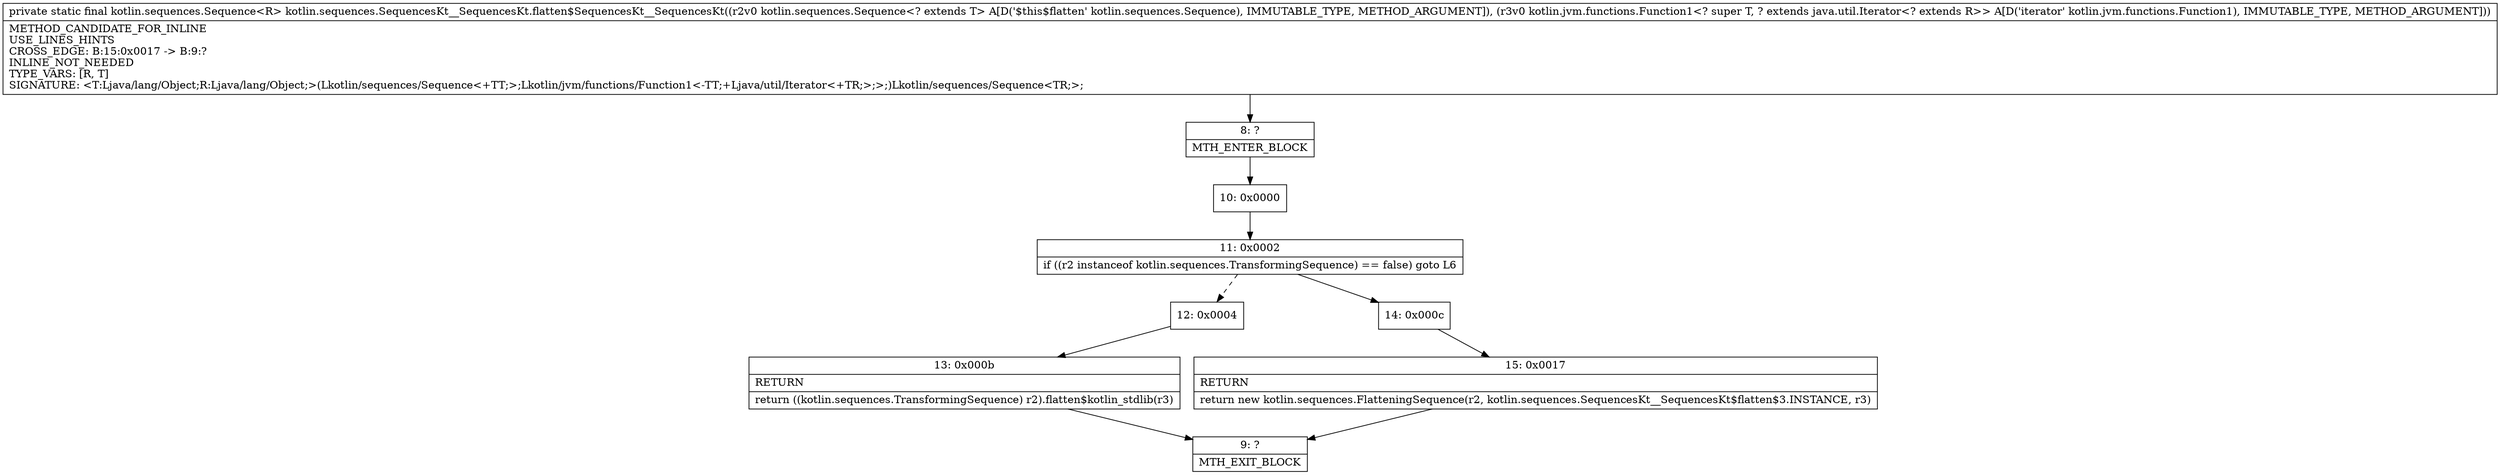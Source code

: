 digraph "CFG forkotlin.sequences.SequencesKt__SequencesKt.flatten$SequencesKt__SequencesKt(Lkotlin\/sequences\/Sequence;Lkotlin\/jvm\/functions\/Function1;)Lkotlin\/sequences\/Sequence;" {
Node_8 [shape=record,label="{8\:\ ?|MTH_ENTER_BLOCK\l}"];
Node_10 [shape=record,label="{10\:\ 0x0000}"];
Node_11 [shape=record,label="{11\:\ 0x0002|if ((r2 instanceof kotlin.sequences.TransformingSequence) == false) goto L6\l}"];
Node_12 [shape=record,label="{12\:\ 0x0004}"];
Node_13 [shape=record,label="{13\:\ 0x000b|RETURN\l|return ((kotlin.sequences.TransformingSequence) r2).flatten$kotlin_stdlib(r3)\l}"];
Node_9 [shape=record,label="{9\:\ ?|MTH_EXIT_BLOCK\l}"];
Node_14 [shape=record,label="{14\:\ 0x000c}"];
Node_15 [shape=record,label="{15\:\ 0x0017|RETURN\l|return new kotlin.sequences.FlatteningSequence(r2, kotlin.sequences.SequencesKt__SequencesKt$flatten$3.INSTANCE, r3)\l}"];
MethodNode[shape=record,label="{private static final kotlin.sequences.Sequence\<R\> kotlin.sequences.SequencesKt__SequencesKt.flatten$SequencesKt__SequencesKt((r2v0 kotlin.sequences.Sequence\<? extends T\> A[D('$this$flatten' kotlin.sequences.Sequence), IMMUTABLE_TYPE, METHOD_ARGUMENT]), (r3v0 kotlin.jvm.functions.Function1\<? super T, ? extends java.util.Iterator\<? extends R\>\> A[D('iterator' kotlin.jvm.functions.Function1), IMMUTABLE_TYPE, METHOD_ARGUMENT]))  | METHOD_CANDIDATE_FOR_INLINE\lUSE_LINES_HINTS\lCROSS_EDGE: B:15:0x0017 \-\> B:9:?\lINLINE_NOT_NEEDED\lTYPE_VARS: [R, T]\lSIGNATURE: \<T:Ljava\/lang\/Object;R:Ljava\/lang\/Object;\>(Lkotlin\/sequences\/Sequence\<+TT;\>;Lkotlin\/jvm\/functions\/Function1\<\-TT;+Ljava\/util\/Iterator\<+TR;\>;\>;)Lkotlin\/sequences\/Sequence\<TR;\>;\l}"];
MethodNode -> Node_8;Node_8 -> Node_10;
Node_10 -> Node_11;
Node_11 -> Node_12[style=dashed];
Node_11 -> Node_14;
Node_12 -> Node_13;
Node_13 -> Node_9;
Node_14 -> Node_15;
Node_15 -> Node_9;
}

